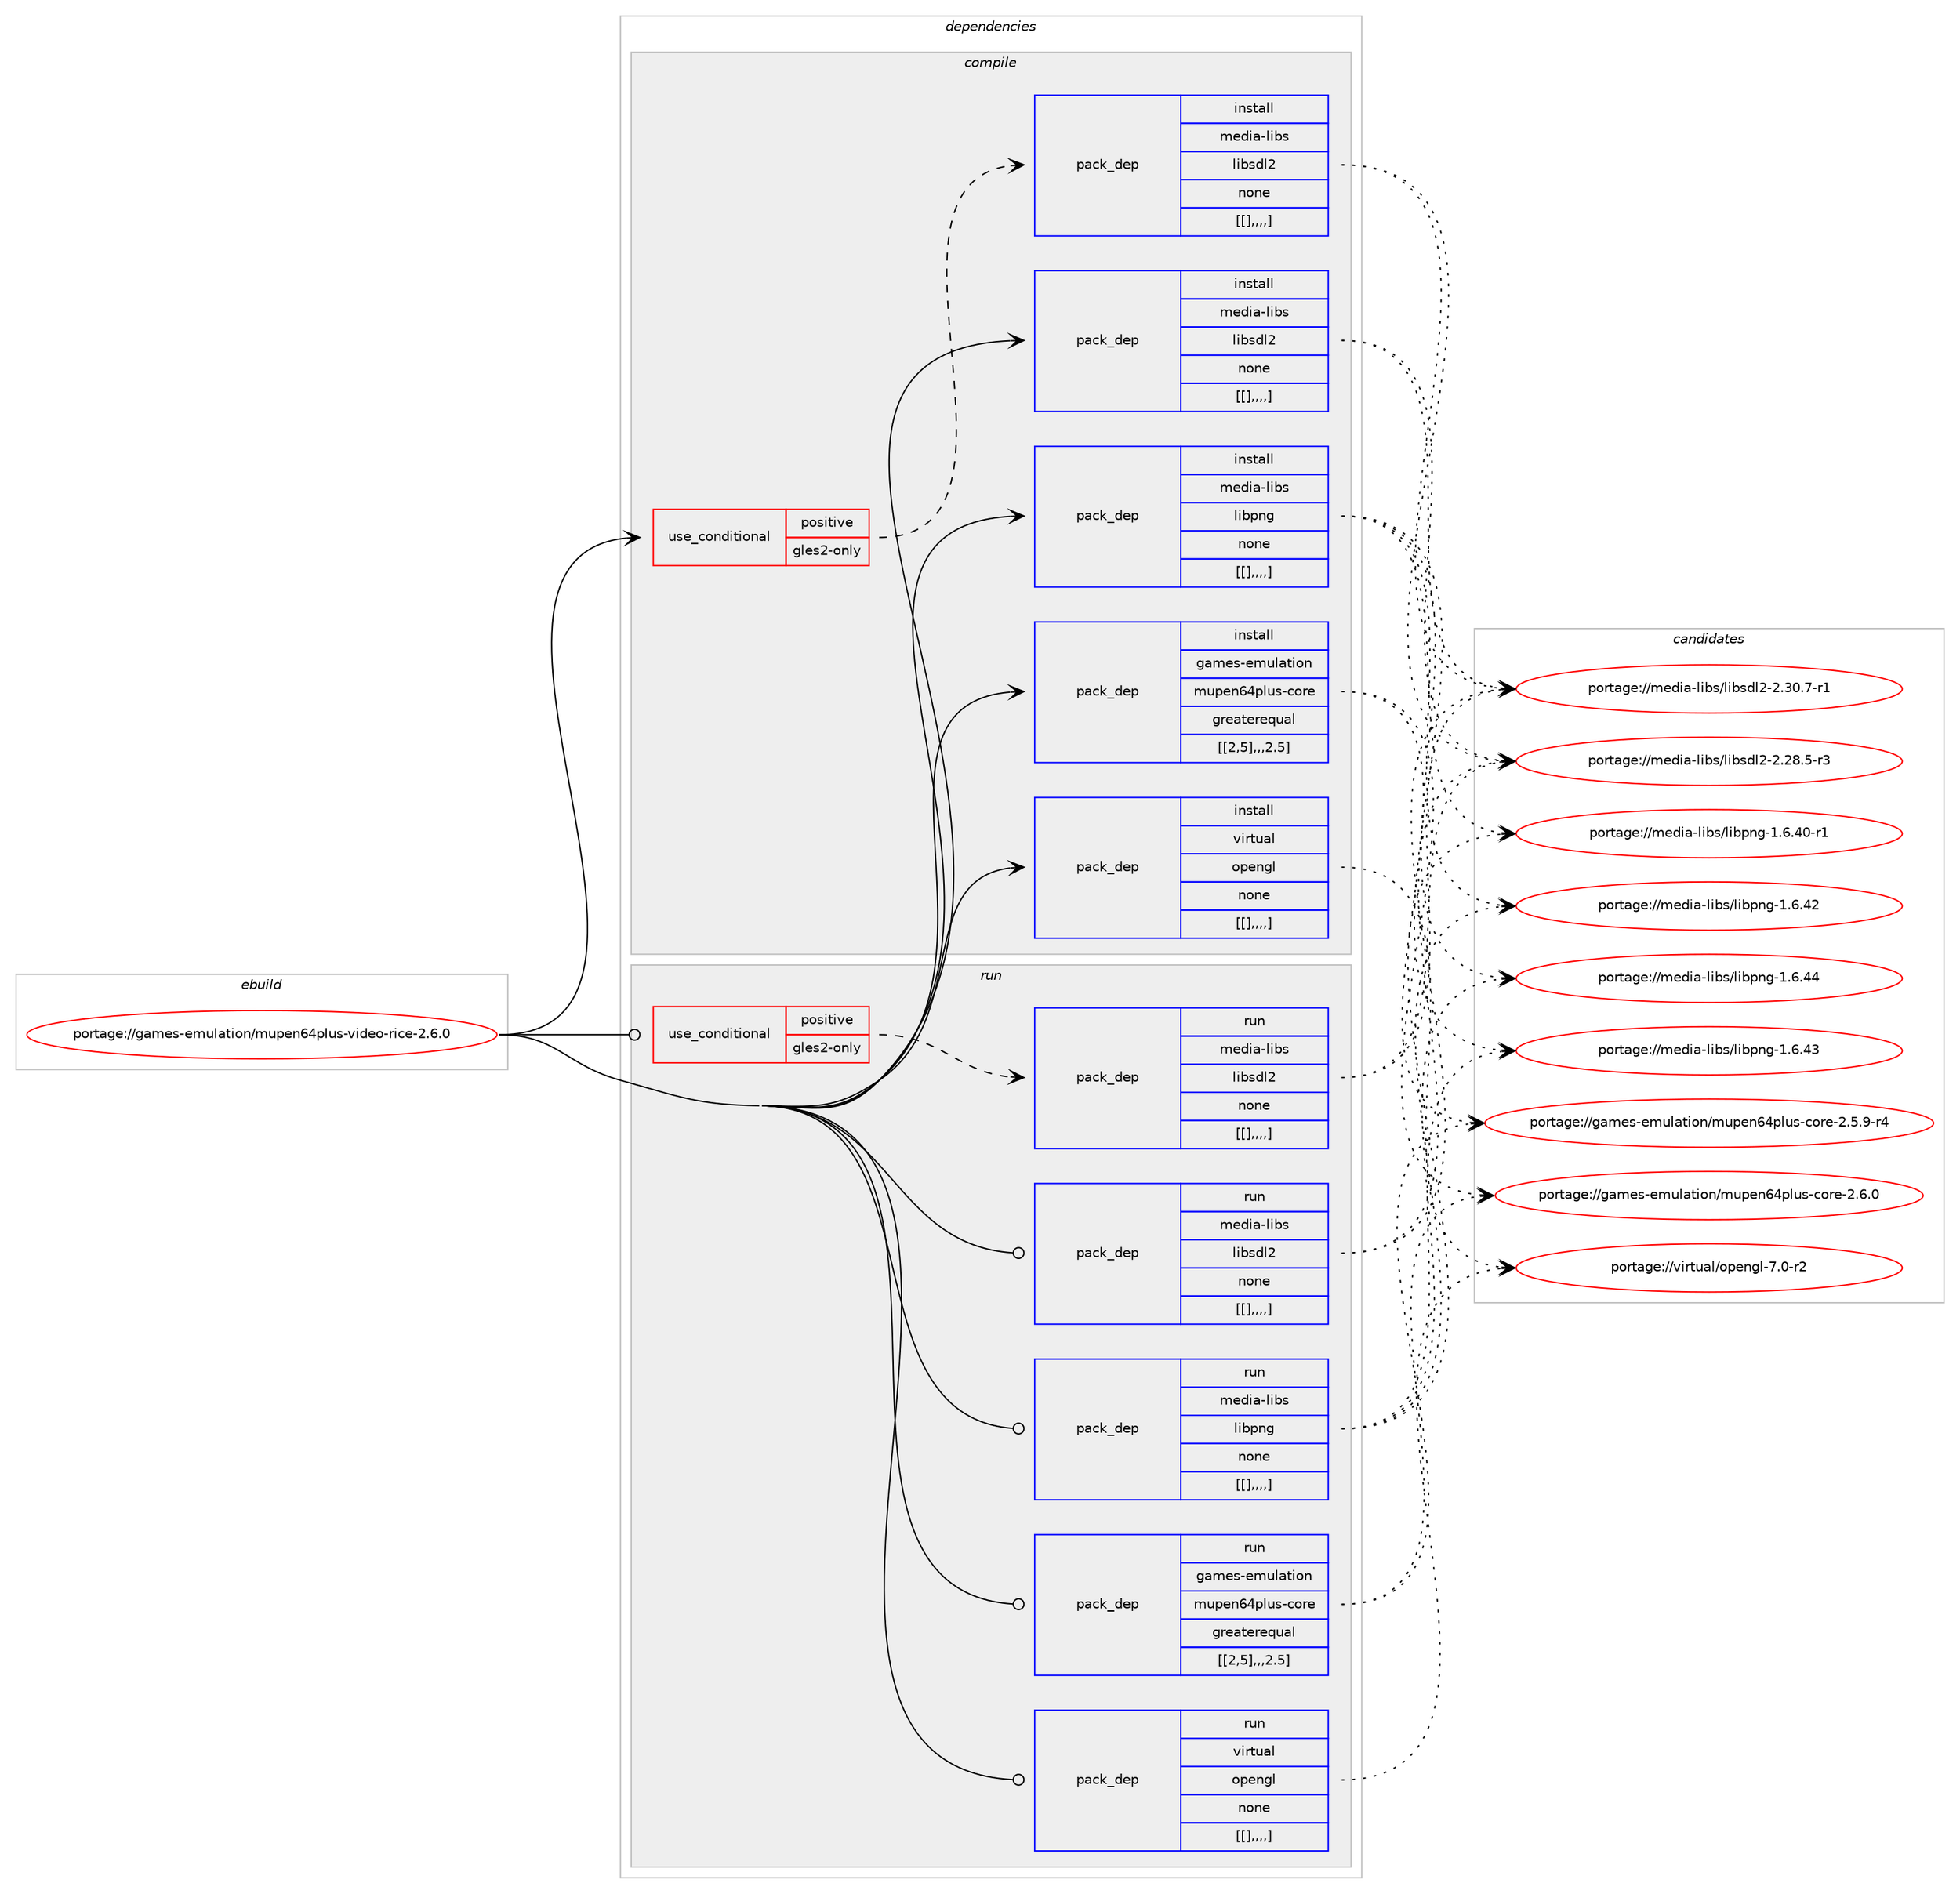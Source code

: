 digraph prolog {

# *************
# Graph options
# *************

newrank=true;
concentrate=true;
compound=true;
graph [rankdir=LR,fontname=Helvetica,fontsize=10,ranksep=1.5];#, ranksep=2.5, nodesep=0.2];
edge  [arrowhead=vee];
node  [fontname=Helvetica,fontsize=10];

# **********
# The ebuild
# **********

subgraph cluster_leftcol {
color=gray;
label=<<i>ebuild</i>>;
id [label="portage://games-emulation/mupen64plus-video-rice-2.6.0", color=red, width=4, href="../games-emulation/mupen64plus-video-rice-2.6.0.svg"];
}

# ****************
# The dependencies
# ****************

subgraph cluster_midcol {
color=gray;
label=<<i>dependencies</i>>;
subgraph cluster_compile {
fillcolor="#eeeeee";
style=filled;
label=<<i>compile</i>>;
subgraph cond68092 {
dependency239435 [label=<<TABLE BORDER="0" CELLBORDER="1" CELLSPACING="0" CELLPADDING="4"><TR><TD ROWSPAN="3" CELLPADDING="10">use_conditional</TD></TR><TR><TD>positive</TD></TR><TR><TD>gles2-only</TD></TR></TABLE>>, shape=none, color=red];
subgraph pack169762 {
dependency239455 [label=<<TABLE BORDER="0" CELLBORDER="1" CELLSPACING="0" CELLPADDING="4" WIDTH="220"><TR><TD ROWSPAN="6" CELLPADDING="30">pack_dep</TD></TR><TR><TD WIDTH="110">install</TD></TR><TR><TD>media-libs</TD></TR><TR><TD>libsdl2</TD></TR><TR><TD>none</TD></TR><TR><TD>[[],,,,]</TD></TR></TABLE>>, shape=none, color=blue];
}
dependency239435:e -> dependency239455:w [weight=20,style="dashed",arrowhead="vee"];
}
id:e -> dependency239435:w [weight=20,style="solid",arrowhead="vee"];
subgraph pack169781 {
dependency239461 [label=<<TABLE BORDER="0" CELLBORDER="1" CELLSPACING="0" CELLPADDING="4" WIDTH="220"><TR><TD ROWSPAN="6" CELLPADDING="30">pack_dep</TD></TR><TR><TD WIDTH="110">install</TD></TR><TR><TD>games-emulation</TD></TR><TR><TD>mupen64plus-core</TD></TR><TR><TD>greaterequal</TD></TR><TR><TD>[[2,5],,,2.5]</TD></TR></TABLE>>, shape=none, color=blue];
}
id:e -> dependency239461:w [weight=20,style="solid",arrowhead="vee"];
subgraph pack169784 {
dependency239482 [label=<<TABLE BORDER="0" CELLBORDER="1" CELLSPACING="0" CELLPADDING="4" WIDTH="220"><TR><TD ROWSPAN="6" CELLPADDING="30">pack_dep</TD></TR><TR><TD WIDTH="110">install</TD></TR><TR><TD>media-libs</TD></TR><TR><TD>libpng</TD></TR><TR><TD>none</TD></TR><TR><TD>[[],,,,]</TD></TR></TABLE>>, shape=none, color=blue];
}
id:e -> dependency239482:w [weight=20,style="solid",arrowhead="vee"];
subgraph pack169815 {
dependency239508 [label=<<TABLE BORDER="0" CELLBORDER="1" CELLSPACING="0" CELLPADDING="4" WIDTH="220"><TR><TD ROWSPAN="6" CELLPADDING="30">pack_dep</TD></TR><TR><TD WIDTH="110">install</TD></TR><TR><TD>media-libs</TD></TR><TR><TD>libsdl2</TD></TR><TR><TD>none</TD></TR><TR><TD>[[],,,,]</TD></TR></TABLE>>, shape=none, color=blue];
}
id:e -> dependency239508:w [weight=20,style="solid",arrowhead="vee"];
subgraph pack169834 {
dependency239533 [label=<<TABLE BORDER="0" CELLBORDER="1" CELLSPACING="0" CELLPADDING="4" WIDTH="220"><TR><TD ROWSPAN="6" CELLPADDING="30">pack_dep</TD></TR><TR><TD WIDTH="110">install</TD></TR><TR><TD>virtual</TD></TR><TR><TD>opengl</TD></TR><TR><TD>none</TD></TR><TR><TD>[[],,,,]</TD></TR></TABLE>>, shape=none, color=blue];
}
id:e -> dependency239533:w [weight=20,style="solid",arrowhead="vee"];
}
subgraph cluster_compileandrun {
fillcolor="#eeeeee";
style=filled;
label=<<i>compile and run</i>>;
}
subgraph cluster_run {
fillcolor="#eeeeee";
style=filled;
label=<<i>run</i>>;
subgraph cond68112 {
dependency239536 [label=<<TABLE BORDER="0" CELLBORDER="1" CELLSPACING="0" CELLPADDING="4"><TR><TD ROWSPAN="3" CELLPADDING="10">use_conditional</TD></TR><TR><TD>positive</TD></TR><TR><TD>gles2-only</TD></TR></TABLE>>, shape=none, color=red];
subgraph pack169877 {
dependency239590 [label=<<TABLE BORDER="0" CELLBORDER="1" CELLSPACING="0" CELLPADDING="4" WIDTH="220"><TR><TD ROWSPAN="6" CELLPADDING="30">pack_dep</TD></TR><TR><TD WIDTH="110">run</TD></TR><TR><TD>media-libs</TD></TR><TR><TD>libsdl2</TD></TR><TR><TD>none</TD></TR><TR><TD>[[],,,,]</TD></TR></TABLE>>, shape=none, color=blue];
}
dependency239536:e -> dependency239590:w [weight=20,style="dashed",arrowhead="vee"];
}
id:e -> dependency239536:w [weight=20,style="solid",arrowhead="odot"];
subgraph pack169896 {
dependency239630 [label=<<TABLE BORDER="0" CELLBORDER="1" CELLSPACING="0" CELLPADDING="4" WIDTH="220"><TR><TD ROWSPAN="6" CELLPADDING="30">pack_dep</TD></TR><TR><TD WIDTH="110">run</TD></TR><TR><TD>games-emulation</TD></TR><TR><TD>mupen64plus-core</TD></TR><TR><TD>greaterequal</TD></TR><TR><TD>[[2,5],,,2.5]</TD></TR></TABLE>>, shape=none, color=blue];
}
id:e -> dependency239630:w [weight=20,style="solid",arrowhead="odot"];
subgraph pack169911 {
dependency239634 [label=<<TABLE BORDER="0" CELLBORDER="1" CELLSPACING="0" CELLPADDING="4" WIDTH="220"><TR><TD ROWSPAN="6" CELLPADDING="30">pack_dep</TD></TR><TR><TD WIDTH="110">run</TD></TR><TR><TD>media-libs</TD></TR><TR><TD>libpng</TD></TR><TR><TD>none</TD></TR><TR><TD>[[],,,,]</TD></TR></TABLE>>, shape=none, color=blue];
}
id:e -> dependency239634:w [weight=20,style="solid",arrowhead="odot"];
subgraph pack169946 {
dependency239672 [label=<<TABLE BORDER="0" CELLBORDER="1" CELLSPACING="0" CELLPADDING="4" WIDTH="220"><TR><TD ROWSPAN="6" CELLPADDING="30">pack_dep</TD></TR><TR><TD WIDTH="110">run</TD></TR><TR><TD>media-libs</TD></TR><TR><TD>libsdl2</TD></TR><TR><TD>none</TD></TR><TR><TD>[[],,,,]</TD></TR></TABLE>>, shape=none, color=blue];
}
id:e -> dependency239672:w [weight=20,style="solid",arrowhead="odot"];
subgraph pack169947 {
dependency239675 [label=<<TABLE BORDER="0" CELLBORDER="1" CELLSPACING="0" CELLPADDING="4" WIDTH="220"><TR><TD ROWSPAN="6" CELLPADDING="30">pack_dep</TD></TR><TR><TD WIDTH="110">run</TD></TR><TR><TD>virtual</TD></TR><TR><TD>opengl</TD></TR><TR><TD>none</TD></TR><TR><TD>[[],,,,]</TD></TR></TABLE>>, shape=none, color=blue];
}
id:e -> dependency239675:w [weight=20,style="solid",arrowhead="odot"];
}
}

# **************
# The candidates
# **************

subgraph cluster_choices {
rank=same;
color=gray;
label=<<i>candidates</i>>;

subgraph choice169022 {
color=black;
nodesep=1;
choice109101100105974510810598115471081059811510010850455046514846554511449 [label="portage://media-libs/libsdl2-2.30.7-r1", color=red, width=4,href="../media-libs/libsdl2-2.30.7-r1.svg"];
choice109101100105974510810598115471081059811510010850455046505646534511451 [label="portage://media-libs/libsdl2-2.28.5-r3", color=red, width=4,href="../media-libs/libsdl2-2.28.5-r3.svg"];
dependency239455:e -> choice109101100105974510810598115471081059811510010850455046514846554511449:w [style=dotted,weight="100"];
dependency239455:e -> choice109101100105974510810598115471081059811510010850455046505646534511451:w [style=dotted,weight="100"];
}
subgraph choice169023 {
color=black;
nodesep=1;
choice1039710910111545101109117108971161051111104710911711210111054521121081171154599111114101455046544648 [label="portage://games-emulation/mupen64plus-core-2.6.0", color=red, width=4,href="../games-emulation/mupen64plus-core-2.6.0.svg"];
choice10397109101115451011091171089711610511111047109117112101110545211210811711545991111141014550465346574511452 [label="portage://games-emulation/mupen64plus-core-2.5.9-r4", color=red, width=4,href="../games-emulation/mupen64plus-core-2.5.9-r4.svg"];
dependency239461:e -> choice1039710910111545101109117108971161051111104710911711210111054521121081171154599111114101455046544648:w [style=dotted,weight="100"];
dependency239461:e -> choice10397109101115451011091171089711610511111047109117112101110545211210811711545991111141014550465346574511452:w [style=dotted,weight="100"];
}
subgraph choice169026 {
color=black;
nodesep=1;
choice109101100105974510810598115471081059811211010345494654465252 [label="portage://media-libs/libpng-1.6.44", color=red, width=4,href="../media-libs/libpng-1.6.44.svg"];
choice109101100105974510810598115471081059811211010345494654465251 [label="portage://media-libs/libpng-1.6.43", color=red, width=4,href="../media-libs/libpng-1.6.43.svg"];
choice109101100105974510810598115471081059811211010345494654465250 [label="portage://media-libs/libpng-1.6.42", color=red, width=4,href="../media-libs/libpng-1.6.42.svg"];
choice1091011001059745108105981154710810598112110103454946544652484511449 [label="portage://media-libs/libpng-1.6.40-r1", color=red, width=4,href="../media-libs/libpng-1.6.40-r1.svg"];
dependency239482:e -> choice109101100105974510810598115471081059811211010345494654465252:w [style=dotted,weight="100"];
dependency239482:e -> choice109101100105974510810598115471081059811211010345494654465251:w [style=dotted,weight="100"];
dependency239482:e -> choice109101100105974510810598115471081059811211010345494654465250:w [style=dotted,weight="100"];
dependency239482:e -> choice1091011001059745108105981154710810598112110103454946544652484511449:w [style=dotted,weight="100"];
}
subgraph choice169037 {
color=black;
nodesep=1;
choice109101100105974510810598115471081059811510010850455046514846554511449 [label="portage://media-libs/libsdl2-2.30.7-r1", color=red, width=4,href="../media-libs/libsdl2-2.30.7-r1.svg"];
choice109101100105974510810598115471081059811510010850455046505646534511451 [label="portage://media-libs/libsdl2-2.28.5-r3", color=red, width=4,href="../media-libs/libsdl2-2.28.5-r3.svg"];
dependency239508:e -> choice109101100105974510810598115471081059811510010850455046514846554511449:w [style=dotted,weight="100"];
dependency239508:e -> choice109101100105974510810598115471081059811510010850455046505646534511451:w [style=dotted,weight="100"];
}
subgraph choice169040 {
color=black;
nodesep=1;
choice1181051141161179710847111112101110103108455546484511450 [label="portage://virtual/opengl-7.0-r2", color=red, width=4,href="../virtual/opengl-7.0-r2.svg"];
dependency239533:e -> choice1181051141161179710847111112101110103108455546484511450:w [style=dotted,weight="100"];
}
subgraph choice169041 {
color=black;
nodesep=1;
choice109101100105974510810598115471081059811510010850455046514846554511449 [label="portage://media-libs/libsdl2-2.30.7-r1", color=red, width=4,href="../media-libs/libsdl2-2.30.7-r1.svg"];
choice109101100105974510810598115471081059811510010850455046505646534511451 [label="portage://media-libs/libsdl2-2.28.5-r3", color=red, width=4,href="../media-libs/libsdl2-2.28.5-r3.svg"];
dependency239590:e -> choice109101100105974510810598115471081059811510010850455046514846554511449:w [style=dotted,weight="100"];
dependency239590:e -> choice109101100105974510810598115471081059811510010850455046505646534511451:w [style=dotted,weight="100"];
}
subgraph choice169045 {
color=black;
nodesep=1;
choice1039710910111545101109117108971161051111104710911711210111054521121081171154599111114101455046544648 [label="portage://games-emulation/mupen64plus-core-2.6.0", color=red, width=4,href="../games-emulation/mupen64plus-core-2.6.0.svg"];
choice10397109101115451011091171089711610511111047109117112101110545211210811711545991111141014550465346574511452 [label="portage://games-emulation/mupen64plus-core-2.5.9-r4", color=red, width=4,href="../games-emulation/mupen64plus-core-2.5.9-r4.svg"];
dependency239630:e -> choice1039710910111545101109117108971161051111104710911711210111054521121081171154599111114101455046544648:w [style=dotted,weight="100"];
dependency239630:e -> choice10397109101115451011091171089711610511111047109117112101110545211210811711545991111141014550465346574511452:w [style=dotted,weight="100"];
}
subgraph choice169057 {
color=black;
nodesep=1;
choice109101100105974510810598115471081059811211010345494654465252 [label="portage://media-libs/libpng-1.6.44", color=red, width=4,href="../media-libs/libpng-1.6.44.svg"];
choice109101100105974510810598115471081059811211010345494654465251 [label="portage://media-libs/libpng-1.6.43", color=red, width=4,href="../media-libs/libpng-1.6.43.svg"];
choice109101100105974510810598115471081059811211010345494654465250 [label="portage://media-libs/libpng-1.6.42", color=red, width=4,href="../media-libs/libpng-1.6.42.svg"];
choice1091011001059745108105981154710810598112110103454946544652484511449 [label="portage://media-libs/libpng-1.6.40-r1", color=red, width=4,href="../media-libs/libpng-1.6.40-r1.svg"];
dependency239634:e -> choice109101100105974510810598115471081059811211010345494654465252:w [style=dotted,weight="100"];
dependency239634:e -> choice109101100105974510810598115471081059811211010345494654465251:w [style=dotted,weight="100"];
dependency239634:e -> choice109101100105974510810598115471081059811211010345494654465250:w [style=dotted,weight="100"];
dependency239634:e -> choice1091011001059745108105981154710810598112110103454946544652484511449:w [style=dotted,weight="100"];
}
subgraph choice169065 {
color=black;
nodesep=1;
choice109101100105974510810598115471081059811510010850455046514846554511449 [label="portage://media-libs/libsdl2-2.30.7-r1", color=red, width=4,href="../media-libs/libsdl2-2.30.7-r1.svg"];
choice109101100105974510810598115471081059811510010850455046505646534511451 [label="portage://media-libs/libsdl2-2.28.5-r3", color=red, width=4,href="../media-libs/libsdl2-2.28.5-r3.svg"];
dependency239672:e -> choice109101100105974510810598115471081059811510010850455046514846554511449:w [style=dotted,weight="100"];
dependency239672:e -> choice109101100105974510810598115471081059811510010850455046505646534511451:w [style=dotted,weight="100"];
}
subgraph choice169074 {
color=black;
nodesep=1;
choice1181051141161179710847111112101110103108455546484511450 [label="portage://virtual/opengl-7.0-r2", color=red, width=4,href="../virtual/opengl-7.0-r2.svg"];
dependency239675:e -> choice1181051141161179710847111112101110103108455546484511450:w [style=dotted,weight="100"];
}
}

}
